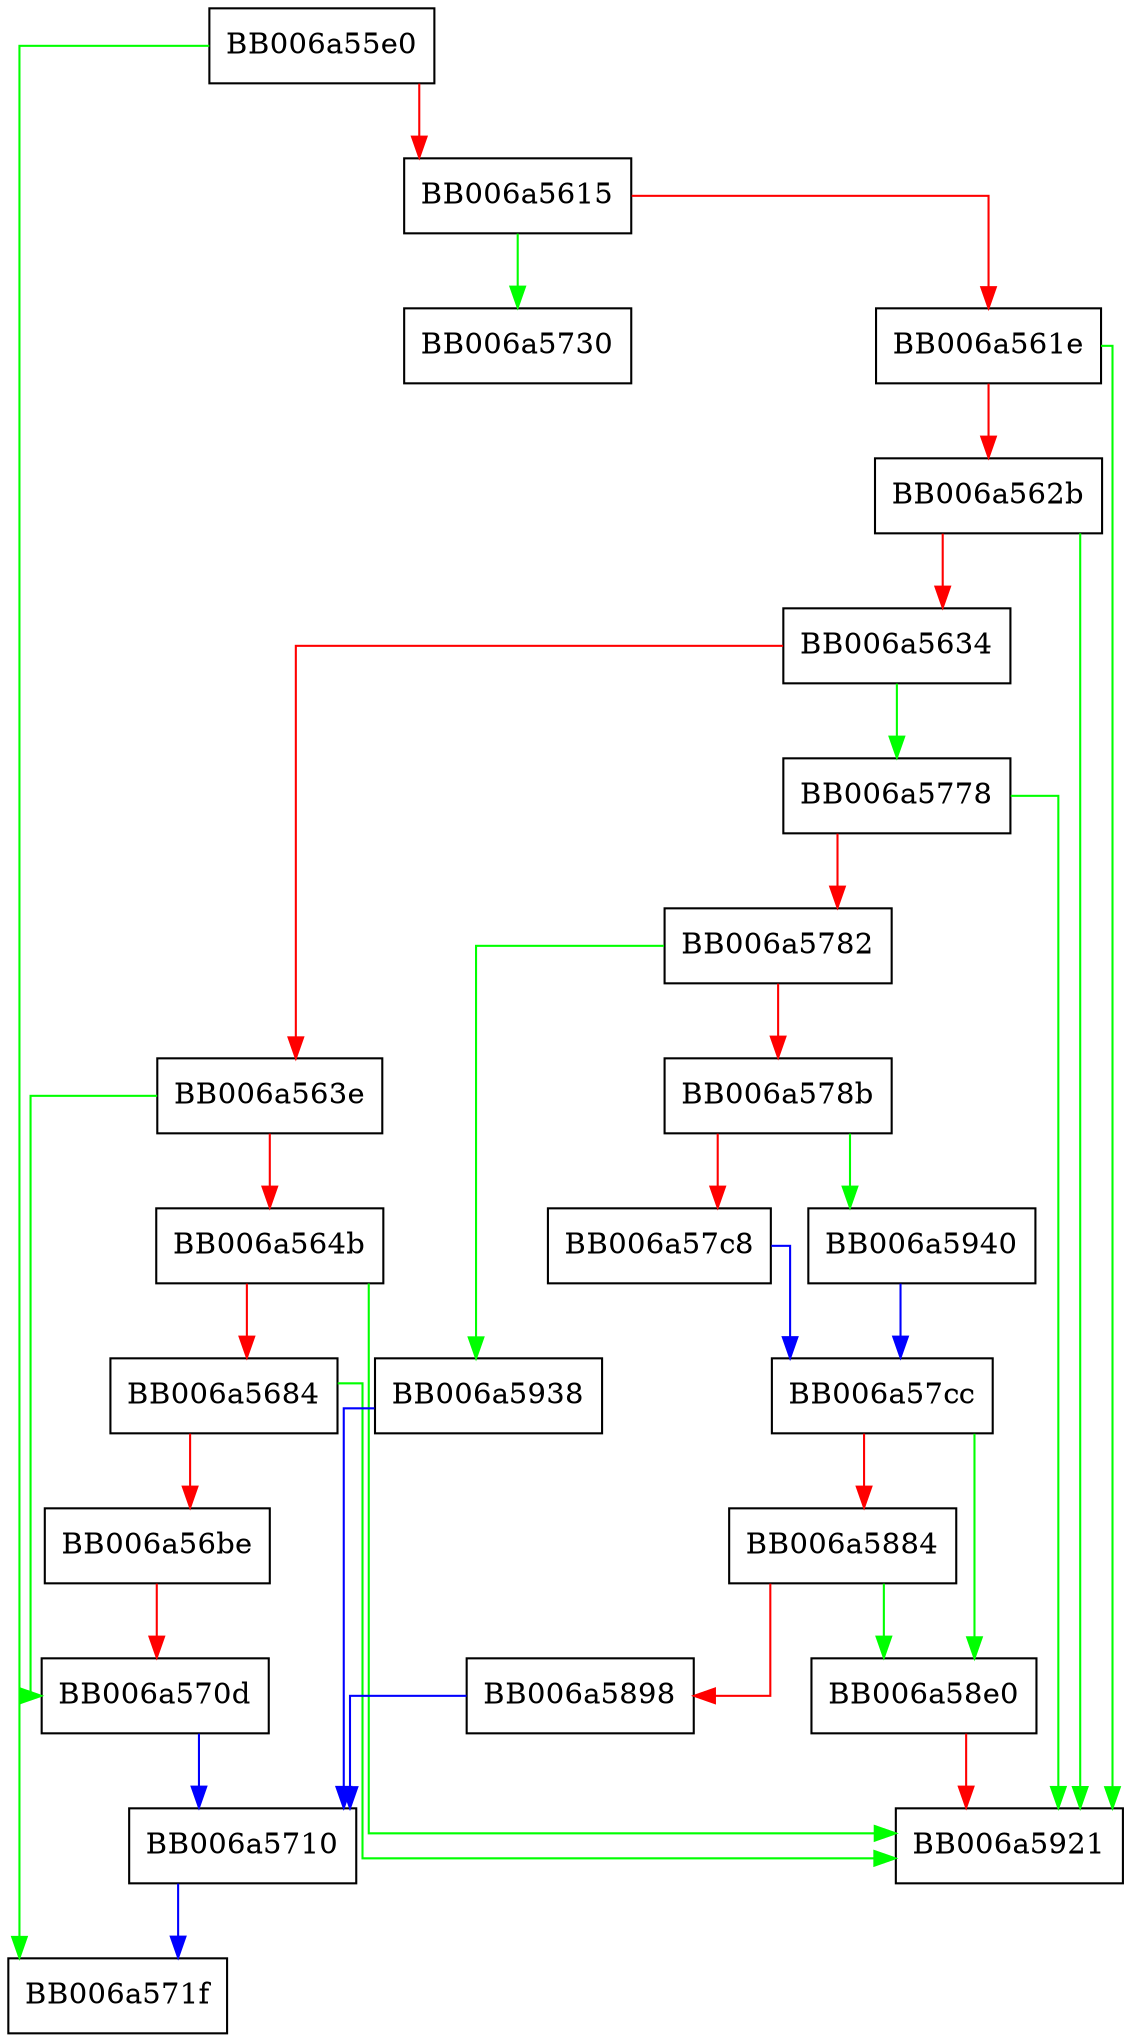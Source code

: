 digraph tdes_wrap_cipher {
  node [shape="box"];
  graph [splines=ortho];
  BB006a55e0 -> BB006a571f [color="green"];
  BB006a55e0 -> BB006a5615 [color="red"];
  BB006a5615 -> BB006a5730 [color="green"];
  BB006a5615 -> BB006a561e [color="red"];
  BB006a561e -> BB006a5921 [color="green"];
  BB006a561e -> BB006a562b [color="red"];
  BB006a562b -> BB006a5921 [color="green"];
  BB006a562b -> BB006a5634 [color="red"];
  BB006a5634 -> BB006a5778 [color="green"];
  BB006a5634 -> BB006a563e [color="red"];
  BB006a563e -> BB006a570d [color="green"];
  BB006a563e -> BB006a564b [color="red"];
  BB006a564b -> BB006a5921 [color="green"];
  BB006a564b -> BB006a5684 [color="red"];
  BB006a5684 -> BB006a5921 [color="green"];
  BB006a5684 -> BB006a56be [color="red"];
  BB006a56be -> BB006a570d [color="red"];
  BB006a570d -> BB006a5710 [color="blue"];
  BB006a5710 -> BB006a571f [color="blue"];
  BB006a5778 -> BB006a5921 [color="green"];
  BB006a5778 -> BB006a5782 [color="red"];
  BB006a5782 -> BB006a5938 [color="green"];
  BB006a5782 -> BB006a578b [color="red"];
  BB006a578b -> BB006a5940 [color="green"];
  BB006a578b -> BB006a57c8 [color="red"];
  BB006a57c8 -> BB006a57cc [color="blue"];
  BB006a57cc -> BB006a58e0 [color="green"];
  BB006a57cc -> BB006a5884 [color="red"];
  BB006a5884 -> BB006a58e0 [color="green"];
  BB006a5884 -> BB006a5898 [color="red"];
  BB006a5898 -> BB006a5710 [color="blue"];
  BB006a58e0 -> BB006a5921 [color="red"];
  BB006a5938 -> BB006a5710 [color="blue"];
  BB006a5940 -> BB006a57cc [color="blue"];
}